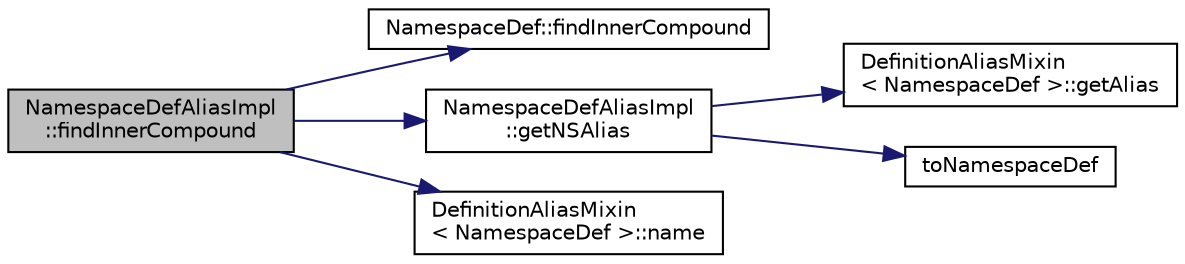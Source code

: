 digraph "NamespaceDefAliasImpl::findInnerCompound"
{
 // LATEX_PDF_SIZE
  edge [fontname="Helvetica",fontsize="10",labelfontname="Helvetica",labelfontsize="10"];
  node [fontname="Helvetica",fontsize="10",shape=record];
  rankdir="LR";
  Node1 [label="NamespaceDefAliasImpl\l::findInnerCompound",height=0.2,width=0.4,color="black", fillcolor="grey75", style="filled", fontcolor="black",tooltip=" "];
  Node1 -> Node2 [color="midnightblue",fontsize="10",style="solid",fontname="Helvetica"];
  Node2 [label="NamespaceDef::findInnerCompound",height=0.2,width=0.4,color="black", fillcolor="white", style="filled",URL="$classNamespaceDef.html#a4d5d43fcbcaaff28838301f974e95fb2",tooltip=" "];
  Node1 -> Node3 [color="midnightblue",fontsize="10",style="solid",fontname="Helvetica"];
  Node3 [label="NamespaceDefAliasImpl\l::getNSAlias",height=0.2,width=0.4,color="black", fillcolor="white", style="filled",URL="$classNamespaceDefAliasImpl.html#a5be38caca7bbb8eb32defba1f26a15b0",tooltip=" "];
  Node3 -> Node4 [color="midnightblue",fontsize="10",style="solid",fontname="Helvetica"];
  Node4 [label="DefinitionAliasMixin\l\< NamespaceDef \>::getAlias",height=0.2,width=0.4,color="black", fillcolor="white", style="filled",URL="$classDefinitionAliasMixin.html#a69970921105b4e7d6aebca0b297a9393",tooltip=" "];
  Node3 -> Node5 [color="midnightblue",fontsize="10",style="solid",fontname="Helvetica"];
  Node5 [label="toNamespaceDef",height=0.2,width=0.4,color="black", fillcolor="white", style="filled",URL="$namespacedef_8cpp.html#ae303e4de18684cb3d0c72d936cc0654f",tooltip=" "];
  Node1 -> Node6 [color="midnightblue",fontsize="10",style="solid",fontname="Helvetica"];
  Node6 [label="DefinitionAliasMixin\l\< NamespaceDef \>::name",height=0.2,width=0.4,color="black", fillcolor="white", style="filled",URL="$classDefinitionAliasMixin.html#a676c69ce70a1f30639296b187c26869e",tooltip=" "];
}
